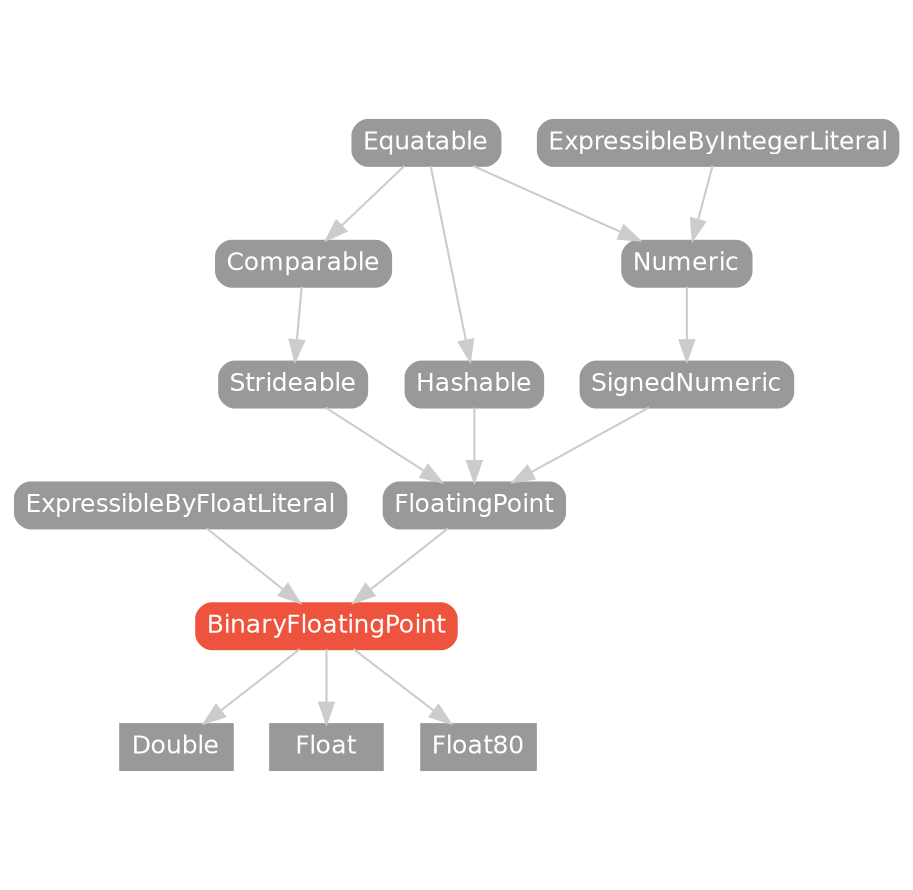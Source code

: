 strict digraph "BinaryFloatingPoint - Type Hierarchy - SwiftDoc.org" {
    pad="0.1,0.8"
    node [shape=box, style="filled,rounded", color="#999999", fillcolor="#999999", fontcolor=white, fontname=Helvetica, fontnames="Helvetica,sansserif", fontsize=12, margin="0.07,0.05", height="0.3"]
    edge [color="#cccccc"]
    "BinaryFloatingPoint" [URL="/protocol/BinaryFloatingPoint/", style="filled,rounded", fillcolor="#ee543d", color="#ee543d"]
    "Comparable" [URL="/protocol/Comparable/hierarchy/"]
    "Double" [URL="/type/Double/hierarchy/", style=filled]
    "Equatable" [URL="/protocol/Equatable/hierarchy/"]
    "ExpressibleByFloatLiteral" [URL="/protocol/ExpressibleByFloatLiteral/hierarchy/"]
    "ExpressibleByIntegerLiteral" [URL="/protocol/ExpressibleByIntegerLiteral/hierarchy/"]
    "Float" [URL="/type/Float/hierarchy/", style=filled]
    "Float80" [URL="/type/Float80/hierarchy/", style=filled]
    "FloatingPoint" [URL="/protocol/FloatingPoint/hierarchy/"]
    "Hashable" [URL="/protocol/Hashable/hierarchy/"]
    "Numeric" [URL="/protocol/Numeric/hierarchy/"]
    "SignedNumeric" [URL="/protocol/SignedNumeric/hierarchy/"]
    "Strideable" [URL="/protocol/Strideable/hierarchy/"]    "BinaryFloatingPoint" -> "Double"
    "BinaryFloatingPoint" -> "Float"
    "BinaryFloatingPoint" -> "Float80"
    "ExpressibleByFloatLiteral" -> "BinaryFloatingPoint"
    "FloatingPoint" -> "BinaryFloatingPoint"
    "Hashable" -> "FloatingPoint"
    "SignedNumeric" -> "FloatingPoint"
    "Strideable" -> "FloatingPoint"
    "Equatable" -> "Hashable"
    "Numeric" -> "SignedNumeric"
    "Equatable" -> "Numeric"
    "ExpressibleByIntegerLiteral" -> "Numeric"
    "Comparable" -> "Strideable"
    "Equatable" -> "Comparable"
    subgraph Types {
        rank = max; "Double"; "Float"; "Float80";
    }
}